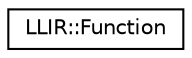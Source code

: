 digraph "Graphical Class Hierarchy"
{
 // LATEX_PDF_SIZE
  edge [fontname="Helvetica",fontsize="10",labelfontname="Helvetica",labelfontsize="10"];
  node [fontname="Helvetica",fontsize="10",shape=record];
  rankdir="LR";
  Node0 [label="LLIR::Function",height=0.2,width=0.4,color="black", fillcolor="white", style="filled",URL="$classLLIR_1_1Function.html",tooltip="Represents a function in LLIR."];
}
